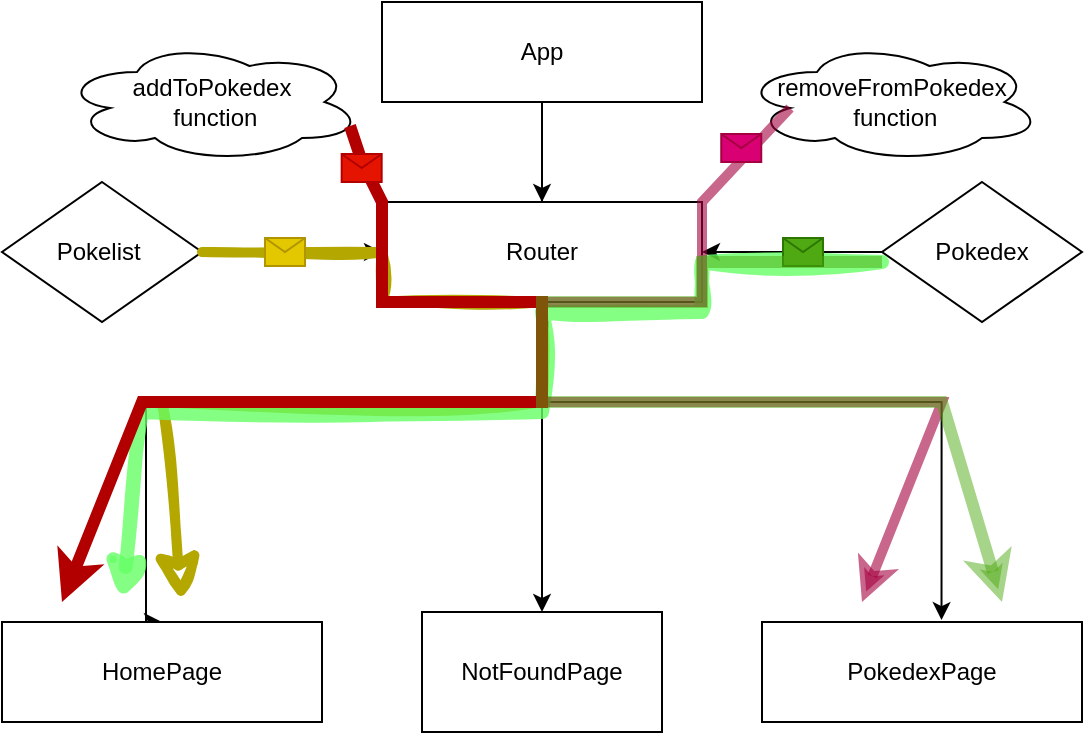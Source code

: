 <mxfile version="21.6.6" type="github">
  <diagram name="Página-1" id="ZffQnr2BH4zgmDwUACn-">
    <mxGraphModel dx="875" dy="576" grid="1" gridSize="10" guides="1" tooltips="1" connect="1" arrows="1" fold="1" page="1" pageScale="1" pageWidth="827" pageHeight="1169" math="0" shadow="0">
      <root>
        <mxCell id="0" />
        <mxCell id="1" parent="0" />
        <mxCell id="0cx1dKfzLjbxWFDGPG6f-2" style="edgeStyle=orthogonalEdgeStyle;rounded=0;orthogonalLoop=1;jettySize=auto;html=1;exitX=0.5;exitY=1;exitDx=0;exitDy=0;" edge="1" parent="1" source="0cx1dKfzLjbxWFDGPG6f-1">
          <mxGeometry relative="1" as="geometry">
            <mxPoint x="369.824" y="150" as="targetPoint" />
          </mxGeometry>
        </mxCell>
        <mxCell id="0cx1dKfzLjbxWFDGPG6f-6" value="" style="edgeStyle=orthogonalEdgeStyle;rounded=0;orthogonalLoop=1;jettySize=auto;html=1;" edge="1" parent="1" source="0cx1dKfzLjbxWFDGPG6f-1" target="0cx1dKfzLjbxWFDGPG6f-5">
          <mxGeometry relative="1" as="geometry" />
        </mxCell>
        <mxCell id="0cx1dKfzLjbxWFDGPG6f-1" value="App" style="rounded=0;whiteSpace=wrap;html=1;" vertex="1" parent="1">
          <mxGeometry x="290" y="20" width="160" height="50" as="geometry" />
        </mxCell>
        <mxCell id="0cx1dKfzLjbxWFDGPG6f-27" style="edgeStyle=orthogonalEdgeStyle;rounded=0;orthogonalLoop=1;jettySize=auto;html=1;entryX=0.5;entryY=0;entryDx=0;entryDy=0;" edge="1" parent="1" source="0cx1dKfzLjbxWFDGPG6f-5" target="0cx1dKfzLjbxWFDGPG6f-19">
          <mxGeometry relative="1" as="geometry" />
        </mxCell>
        <mxCell id="0cx1dKfzLjbxWFDGPG6f-28" style="edgeStyle=orthogonalEdgeStyle;rounded=0;orthogonalLoop=1;jettySize=auto;html=1;exitX=0.455;exitY=1.052;exitDx=0;exitDy=0;exitPerimeter=0;entryX=0.5;entryY=0;entryDx=0;entryDy=0;" edge="1" parent="1" source="0cx1dKfzLjbxWFDGPG6f-5" target="0cx1dKfzLjbxWFDGPG6f-9">
          <mxGeometry relative="1" as="geometry">
            <mxPoint x="280.06" y="145.059" as="sourcePoint" />
            <mxPoint x="180" y="300" as="targetPoint" />
            <Array as="points">
              <mxPoint x="363" y="170" />
              <mxPoint x="370" y="170" />
              <mxPoint x="370" y="220" />
              <mxPoint x="172" y="220" />
              <mxPoint x="172" y="330" />
            </Array>
          </mxGeometry>
        </mxCell>
        <mxCell id="0cx1dKfzLjbxWFDGPG6f-5" value="Router" style="rounded=0;whiteSpace=wrap;html=1;" vertex="1" parent="1">
          <mxGeometry x="290" y="120" width="160" height="50" as="geometry" />
        </mxCell>
        <mxCell id="0cx1dKfzLjbxWFDGPG6f-9" value="HomePage" style="rounded=0;whiteSpace=wrap;html=1;" vertex="1" parent="1">
          <mxGeometry x="100" y="330" width="160" height="50" as="geometry" />
        </mxCell>
        <mxCell id="0cx1dKfzLjbxWFDGPG6f-11" value="PokedexPage" style="rounded=0;whiteSpace=wrap;html=1;" vertex="1" parent="1">
          <mxGeometry x="480" y="330" width="160" height="50" as="geometry" />
        </mxCell>
        <mxCell id="0cx1dKfzLjbxWFDGPG6f-16" style="edgeStyle=orthogonalEdgeStyle;rounded=0;orthogonalLoop=1;jettySize=auto;html=1;entryX=0.5;entryY=0;entryDx=0;entryDy=0;" edge="1" parent="1">
          <mxGeometry relative="1" as="geometry">
            <mxPoint x="170.001" y="320" as="sourcePoint" />
            <mxPoint x="170.06" y="320" as="targetPoint" />
          </mxGeometry>
        </mxCell>
        <mxCell id="0cx1dKfzLjbxWFDGPG6f-19" value="NotFoundPage" style="rounded=0;whiteSpace=wrap;html=1;" vertex="1" parent="1">
          <mxGeometry x="310.0" y="325" width="120" height="60" as="geometry" />
        </mxCell>
        <mxCell id="0cx1dKfzLjbxWFDGPG6f-22" value="" style="edgeStyle=orthogonalEdgeStyle;rounded=0;orthogonalLoop=1;jettySize=auto;html=1;" edge="1" parent="1" source="0cx1dKfzLjbxWFDGPG6f-21" target="0cx1dKfzLjbxWFDGPG6f-5">
          <mxGeometry relative="1" as="geometry" />
        </mxCell>
        <mxCell id="0cx1dKfzLjbxWFDGPG6f-21" value="Pokelist&amp;nbsp;" style="rhombus;whiteSpace=wrap;html=1;" vertex="1" parent="1">
          <mxGeometry x="100" y="110" width="100" height="70" as="geometry" />
        </mxCell>
        <mxCell id="0cx1dKfzLjbxWFDGPG6f-24" value="" style="edgeStyle=orthogonalEdgeStyle;rounded=0;orthogonalLoop=1;jettySize=auto;html=1;" edge="1" parent="1" source="0cx1dKfzLjbxWFDGPG6f-23" target="0cx1dKfzLjbxWFDGPG6f-5">
          <mxGeometry relative="1" as="geometry" />
        </mxCell>
        <mxCell id="0cx1dKfzLjbxWFDGPG6f-23" value="Pokedex" style="rhombus;whiteSpace=wrap;html=1;" vertex="1" parent="1">
          <mxGeometry x="540" y="110" width="100" height="70" as="geometry" />
        </mxCell>
        <mxCell id="0cx1dKfzLjbxWFDGPG6f-29" style="edgeStyle=orthogonalEdgeStyle;rounded=0;orthogonalLoop=1;jettySize=auto;html=1;exitX=0.455;exitY=1.052;exitDx=0;exitDy=0;exitPerimeter=0;entryX=0.561;entryY=-0.019;entryDx=0;entryDy=0;entryPerimeter=0;" edge="1" parent="1" target="0cx1dKfzLjbxWFDGPG6f-11">
          <mxGeometry relative="1" as="geometry">
            <mxPoint x="373" y="183" as="sourcePoint" />
            <mxPoint x="570" y="320" as="targetPoint" />
            <Array as="points">
              <mxPoint x="373" y="180" />
              <mxPoint x="370" y="180" />
              <mxPoint x="370" y="220" />
              <mxPoint x="570" y="220" />
            </Array>
          </mxGeometry>
        </mxCell>
        <mxCell id="0cx1dKfzLjbxWFDGPG6f-32" value="" style="endArrow=classic;html=1;rounded=0;exitX=1;exitY=0.5;exitDx=0;exitDy=0;fillColor=#e3c800;strokeColor=#b3a700;endSize=12;startSize=23;jumpSize=13;sketch=1;curveFitting=1;jiggle=2;strokeWidth=5;" edge="1" parent="1" source="0cx1dKfzLjbxWFDGPG6f-21">
          <mxGeometry relative="1" as="geometry">
            <mxPoint x="410" y="80" as="sourcePoint" />
            <mxPoint x="190" y="320" as="targetPoint" />
            <Array as="points">
              <mxPoint x="290" y="145" />
              <mxPoint x="290" y="170" />
              <mxPoint x="370" y="170" />
              <mxPoint x="370" y="220" />
              <mxPoint x="180" y="220" />
            </Array>
          </mxGeometry>
        </mxCell>
        <mxCell id="0cx1dKfzLjbxWFDGPG6f-33" value="" style="shape=message;html=1;outlineConnect=0;fillColor=#e3c800;fontColor=#000000;strokeColor=#B09500;" vertex="1" parent="0cx1dKfzLjbxWFDGPG6f-32">
          <mxGeometry width="20" height="14" relative="1" as="geometry">
            <mxPoint x="-116" y="-82" as="offset" />
          </mxGeometry>
        </mxCell>
        <mxCell id="0cx1dKfzLjbxWFDGPG6f-40" value="" style="endArrow=classic;html=1;rounded=0;exitX=0;exitY=0.5;exitDx=0;exitDy=0;opacity=80;fillColor=#d5e8d4;strokeColor=#66FF66;sketch=1;curveFitting=1;jiggle=2;jumpSize=15;strokeWidth=7;" edge="1" parent="1">
          <mxGeometry relative="1" as="geometry">
            <mxPoint x="540.0" y="150" as="sourcePoint" />
            <mxPoint x="160" y="320" as="targetPoint" />
            <Array as="points">
              <mxPoint x="450" y="150" />
              <mxPoint x="450" y="175" />
              <mxPoint x="370" y="175" />
              <mxPoint x="370" y="225" />
              <mxPoint x="170" y="225" />
            </Array>
          </mxGeometry>
        </mxCell>
        <mxCell id="0cx1dKfzLjbxWFDGPG6f-41" value="" style="shape=message;html=1;outlineConnect=0;fillColor=#4FA913;fontColor=#ffffff;strokeColor=#2D7600;" vertex="1" parent="0cx1dKfzLjbxWFDGPG6f-40">
          <mxGeometry width="20" height="14" relative="1" as="geometry">
            <mxPoint x="146" y="-87" as="offset" />
          </mxGeometry>
        </mxCell>
        <mxCell id="0cx1dKfzLjbxWFDGPG6f-47" value="addToPokedex&lt;br&gt;&amp;nbsp;function" style="ellipse;shape=cloud;whiteSpace=wrap;html=1;" vertex="1" parent="1">
          <mxGeometry x="130" y="40" width="150" height="60" as="geometry" />
        </mxCell>
        <mxCell id="0cx1dKfzLjbxWFDGPG6f-50" value="removeFromPokedex&lt;br&gt;&amp;nbsp;function" style="ellipse;shape=cloud;whiteSpace=wrap;html=1;" vertex="1" parent="1">
          <mxGeometry x="470" y="40" width="150" height="60" as="geometry" />
        </mxCell>
        <mxCell id="0cx1dKfzLjbxWFDGPG6f-51" value="" style="endArrow=classic;html=1;rounded=0;exitX=0.16;exitY=0.55;exitDx=0;exitDy=0;exitPerimeter=0;fillColor=#d80073;strokeColor=#A50040;strokeWidth=5;opacity=60;" edge="1" parent="1" source="0cx1dKfzLjbxWFDGPG6f-50">
          <mxGeometry relative="1" as="geometry">
            <mxPoint x="410" y="80" as="sourcePoint" />
            <mxPoint x="530" y="320" as="targetPoint" />
            <Array as="points">
              <mxPoint x="450" y="120" />
              <mxPoint x="450" y="170" />
              <mxPoint x="370" y="170" />
              <mxPoint x="370" y="220" />
              <mxPoint x="570" y="220" />
            </Array>
          </mxGeometry>
        </mxCell>
        <mxCell id="0cx1dKfzLjbxWFDGPG6f-52" value="" style="shape=message;html=1;outlineConnect=0;fillColor=#d80073;fontColor=#ffffff;strokeColor=#A50040;" vertex="1" parent="0cx1dKfzLjbxWFDGPG6f-51">
          <mxGeometry width="20" height="14" relative="1" as="geometry">
            <mxPoint x="58" y="-134" as="offset" />
          </mxGeometry>
        </mxCell>
        <mxCell id="0cx1dKfzLjbxWFDGPG6f-55" value="" style="endArrow=classic;html=1;rounded=0;exitX=0.96;exitY=0.7;exitDx=0;exitDy=0;exitPerimeter=0;fillColor=#e51400;strokeColor=#B20000;strokeWidth=6;" edge="1" parent="1" source="0cx1dKfzLjbxWFDGPG6f-47">
          <mxGeometry relative="1" as="geometry">
            <mxPoint x="410" y="80" as="sourcePoint" />
            <mxPoint x="130" y="320" as="targetPoint" />
            <Array as="points">
              <mxPoint x="280" y="100" />
              <mxPoint x="290" y="120" />
              <mxPoint x="290" y="170" />
              <mxPoint x="370" y="170" />
              <mxPoint x="370" y="220" />
              <mxPoint x="170" y="220" />
            </Array>
          </mxGeometry>
        </mxCell>
        <mxCell id="0cx1dKfzLjbxWFDGPG6f-56" value="" style="shape=message;html=1;outlineConnect=0;fillColor=#e51400;fontColor=#ffffff;strokeColor=#B20000;" vertex="1" parent="0cx1dKfzLjbxWFDGPG6f-55">
          <mxGeometry width="20" height="14" relative="1" as="geometry">
            <mxPoint x="-57" y="-124" as="offset" />
          </mxGeometry>
        </mxCell>
        <mxCell id="0cx1dKfzLjbxWFDGPG6f-58" value="" style="endArrow=classic;html=1;rounded=0;fillColor=#60a917;strokeColor=#4FA913;strokeWidth=6;opacity=50;jumpSize=2;" edge="1" parent="1">
          <mxGeometry relative="1" as="geometry">
            <mxPoint x="540" y="150" as="sourcePoint" />
            <mxPoint x="600" y="320" as="targetPoint" />
            <Array as="points">
              <mxPoint x="450" y="150" />
              <mxPoint x="450" y="170" />
              <mxPoint x="370" y="170" />
              <mxPoint x="370" y="220" />
              <mxPoint x="570" y="220" />
            </Array>
          </mxGeometry>
        </mxCell>
      </root>
    </mxGraphModel>
  </diagram>
</mxfile>
